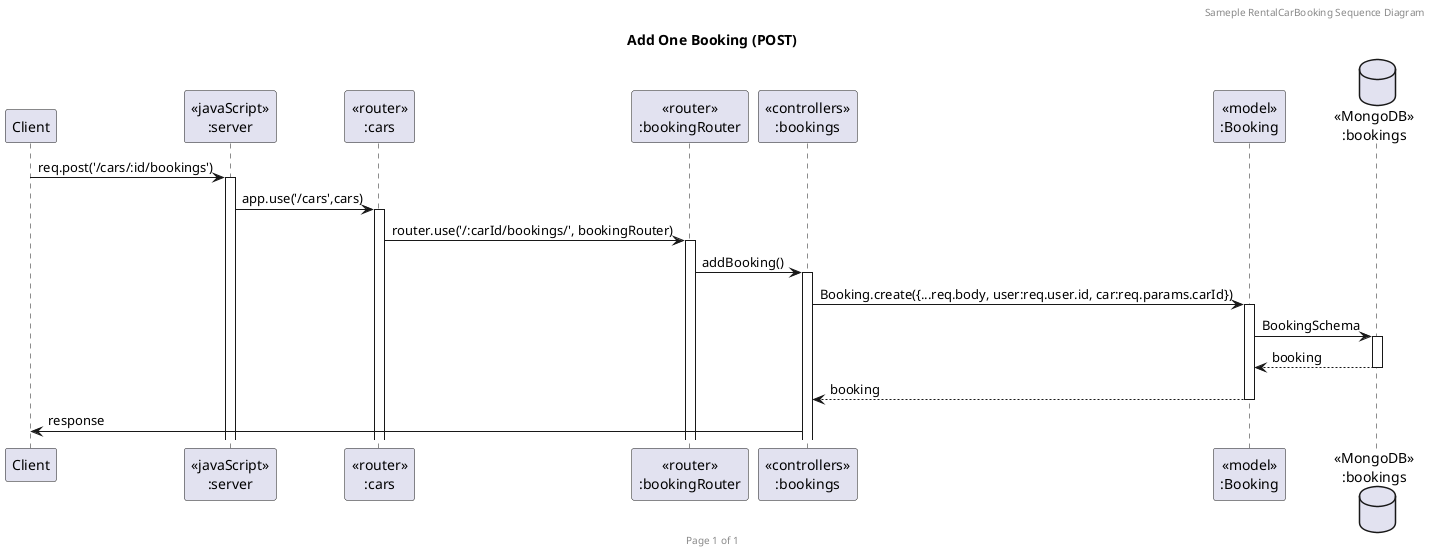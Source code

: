 @startuml Add One Booking (POST)

header Sameple RentalCarBooking Sequence Diagram
footer Page %page% of %lastpage%
title "Add One Booking (POST)"

participant "Client" as client
participant "<<javaScript>>\n:server" as server
participant "<<router>>\n:cars" as routerCars
participant "<<router>>\n:bookingRouter" as routerBookings
participant "<<controllers>>\n:bookings" as controllersBookings
participant "<<model>>\n:Booking" as modelBooking
database "<<MongoDB>>\n:bookings" as BookingsDatabase

client->server ++:req.post('/cars/:id/bookings')
server->routerCars ++:app.use('/cars',cars)
routerCars -> routerBookings ++:router.use('/:carId/bookings/', bookingRouter)
routerBookings -> controllersBookings ++:addBooking()
controllersBookings -> modelBooking ++:Booking.create({...req.body, user:req.user.id, car:req.params.carId})
modelBooking -> BookingsDatabase ++: BookingSchema
modelBooking <-- BookingsDatabase --:booking
controllersBookings <-- modelBooking --:booking
client <- controllersBookings :response



@enduml